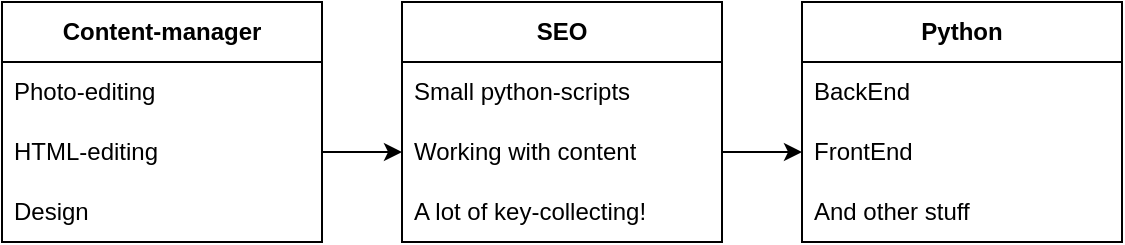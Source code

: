 <mxfile version="21.6.9" type="device">
  <diagram name="Page-1" id="o-1hUFoBYsYfuXH9lUdV">
    <mxGraphModel dx="989" dy="492" grid="1" gridSize="10" guides="1" tooltips="1" connect="1" arrows="1" fold="1" page="1" pageScale="1" pageWidth="850" pageHeight="1100" math="0" shadow="0">
      <root>
        <mxCell id="0" />
        <mxCell id="1" parent="0" />
        <mxCell id="Rth8YKKyI1PQ98f4uj9w-7" value="&lt;b&gt;Content-manager&lt;/b&gt;" style="swimlane;fontStyle=0;childLayout=stackLayout;horizontal=1;startSize=30;horizontalStack=0;resizeParent=1;resizeParentMax=0;resizeLast=0;collapsible=1;marginBottom=0;whiteSpace=wrap;html=1;" vertex="1" parent="1">
          <mxGeometry x="120" y="320" width="160" height="120" as="geometry" />
        </mxCell>
        <mxCell id="Rth8YKKyI1PQ98f4uj9w-8" value="Photo-editing" style="text;strokeColor=none;fillColor=none;align=left;verticalAlign=middle;spacingLeft=4;spacingRight=4;overflow=hidden;points=[[0,0.5],[1,0.5]];portConstraint=eastwest;rotatable=0;whiteSpace=wrap;html=1;" vertex="1" parent="Rth8YKKyI1PQ98f4uj9w-7">
          <mxGeometry y="30" width="160" height="30" as="geometry" />
        </mxCell>
        <mxCell id="Rth8YKKyI1PQ98f4uj9w-9" value="HTML-editing" style="text;strokeColor=none;fillColor=none;align=left;verticalAlign=middle;spacingLeft=4;spacingRight=4;overflow=hidden;points=[[0,0.5],[1,0.5]];portConstraint=eastwest;rotatable=0;whiteSpace=wrap;html=1;" vertex="1" parent="Rth8YKKyI1PQ98f4uj9w-7">
          <mxGeometry y="60" width="160" height="30" as="geometry" />
        </mxCell>
        <mxCell id="Rth8YKKyI1PQ98f4uj9w-10" value="Design" style="text;strokeColor=none;fillColor=none;align=left;verticalAlign=middle;spacingLeft=4;spacingRight=4;overflow=hidden;points=[[0,0.5],[1,0.5]];portConstraint=eastwest;rotatable=0;whiteSpace=wrap;html=1;" vertex="1" parent="Rth8YKKyI1PQ98f4uj9w-7">
          <mxGeometry y="90" width="160" height="30" as="geometry" />
        </mxCell>
        <mxCell id="Rth8YKKyI1PQ98f4uj9w-11" value="&lt;b&gt;SEO&lt;/b&gt;" style="swimlane;fontStyle=0;childLayout=stackLayout;horizontal=1;startSize=30;horizontalStack=0;resizeParent=1;resizeParentMax=0;resizeLast=0;collapsible=1;marginBottom=0;whiteSpace=wrap;html=1;" vertex="1" parent="1">
          <mxGeometry x="320" y="320" width="160" height="120" as="geometry" />
        </mxCell>
        <mxCell id="Rth8YKKyI1PQ98f4uj9w-12" value="Small python-scripts" style="text;strokeColor=none;fillColor=none;align=left;verticalAlign=middle;spacingLeft=4;spacingRight=4;overflow=hidden;points=[[0,0.5],[1,0.5]];portConstraint=eastwest;rotatable=0;whiteSpace=wrap;html=1;" vertex="1" parent="Rth8YKKyI1PQ98f4uj9w-11">
          <mxGeometry y="30" width="160" height="30" as="geometry" />
        </mxCell>
        <mxCell id="Rth8YKKyI1PQ98f4uj9w-13" value="Working with content" style="text;strokeColor=none;fillColor=none;align=left;verticalAlign=middle;spacingLeft=4;spacingRight=4;overflow=hidden;points=[[0,0.5],[1,0.5]];portConstraint=eastwest;rotatable=0;whiteSpace=wrap;html=1;" vertex="1" parent="Rth8YKKyI1PQ98f4uj9w-11">
          <mxGeometry y="60" width="160" height="30" as="geometry" />
        </mxCell>
        <mxCell id="Rth8YKKyI1PQ98f4uj9w-14" value="A lot of key-collecting!" style="text;strokeColor=none;fillColor=none;align=left;verticalAlign=middle;spacingLeft=4;spacingRight=4;overflow=hidden;points=[[0,0.5],[1,0.5]];portConstraint=eastwest;rotatable=0;whiteSpace=wrap;html=1;" vertex="1" parent="Rth8YKKyI1PQ98f4uj9w-11">
          <mxGeometry y="90" width="160" height="30" as="geometry" />
        </mxCell>
        <mxCell id="Rth8YKKyI1PQ98f4uj9w-15" value="&lt;b&gt;Python&lt;/b&gt;" style="swimlane;fontStyle=0;childLayout=stackLayout;horizontal=1;startSize=30;horizontalStack=0;resizeParent=1;resizeParentMax=0;resizeLast=0;collapsible=1;marginBottom=0;whiteSpace=wrap;html=1;" vertex="1" parent="1">
          <mxGeometry x="520" y="320" width="160" height="120" as="geometry" />
        </mxCell>
        <mxCell id="Rth8YKKyI1PQ98f4uj9w-16" value="BackEnd" style="text;strokeColor=none;fillColor=none;align=left;verticalAlign=middle;spacingLeft=4;spacingRight=4;overflow=hidden;points=[[0,0.5],[1,0.5]];portConstraint=eastwest;rotatable=0;whiteSpace=wrap;html=1;" vertex="1" parent="Rth8YKKyI1PQ98f4uj9w-15">
          <mxGeometry y="30" width="160" height="30" as="geometry" />
        </mxCell>
        <mxCell id="Rth8YKKyI1PQ98f4uj9w-17" value="FrontEnd" style="text;strokeColor=none;fillColor=none;align=left;verticalAlign=middle;spacingLeft=4;spacingRight=4;overflow=hidden;points=[[0,0.5],[1,0.5]];portConstraint=eastwest;rotatable=0;whiteSpace=wrap;html=1;" vertex="1" parent="Rth8YKKyI1PQ98f4uj9w-15">
          <mxGeometry y="60" width="160" height="30" as="geometry" />
        </mxCell>
        <mxCell id="Rth8YKKyI1PQ98f4uj9w-18" value="And other stuff" style="text;strokeColor=none;fillColor=none;align=left;verticalAlign=middle;spacingLeft=4;spacingRight=4;overflow=hidden;points=[[0,0.5],[1,0.5]];portConstraint=eastwest;rotatable=0;whiteSpace=wrap;html=1;" vertex="1" parent="Rth8YKKyI1PQ98f4uj9w-15">
          <mxGeometry y="90" width="160" height="30" as="geometry" />
        </mxCell>
        <mxCell id="Rth8YKKyI1PQ98f4uj9w-20" style="edgeStyle=orthogonalEdgeStyle;rounded=0;orthogonalLoop=1;jettySize=auto;html=1;exitX=1;exitY=0.5;exitDx=0;exitDy=0;entryX=0;entryY=0.5;entryDx=0;entryDy=0;" edge="1" parent="1" source="Rth8YKKyI1PQ98f4uj9w-9" target="Rth8YKKyI1PQ98f4uj9w-13">
          <mxGeometry relative="1" as="geometry" />
        </mxCell>
        <mxCell id="Rth8YKKyI1PQ98f4uj9w-21" style="edgeStyle=orthogonalEdgeStyle;rounded=0;orthogonalLoop=1;jettySize=auto;html=1;exitX=1;exitY=0.5;exitDx=0;exitDy=0;entryX=0;entryY=0.5;entryDx=0;entryDy=0;" edge="1" parent="1" source="Rth8YKKyI1PQ98f4uj9w-13" target="Rth8YKKyI1PQ98f4uj9w-17">
          <mxGeometry relative="1" as="geometry" />
        </mxCell>
      </root>
    </mxGraphModel>
  </diagram>
</mxfile>
